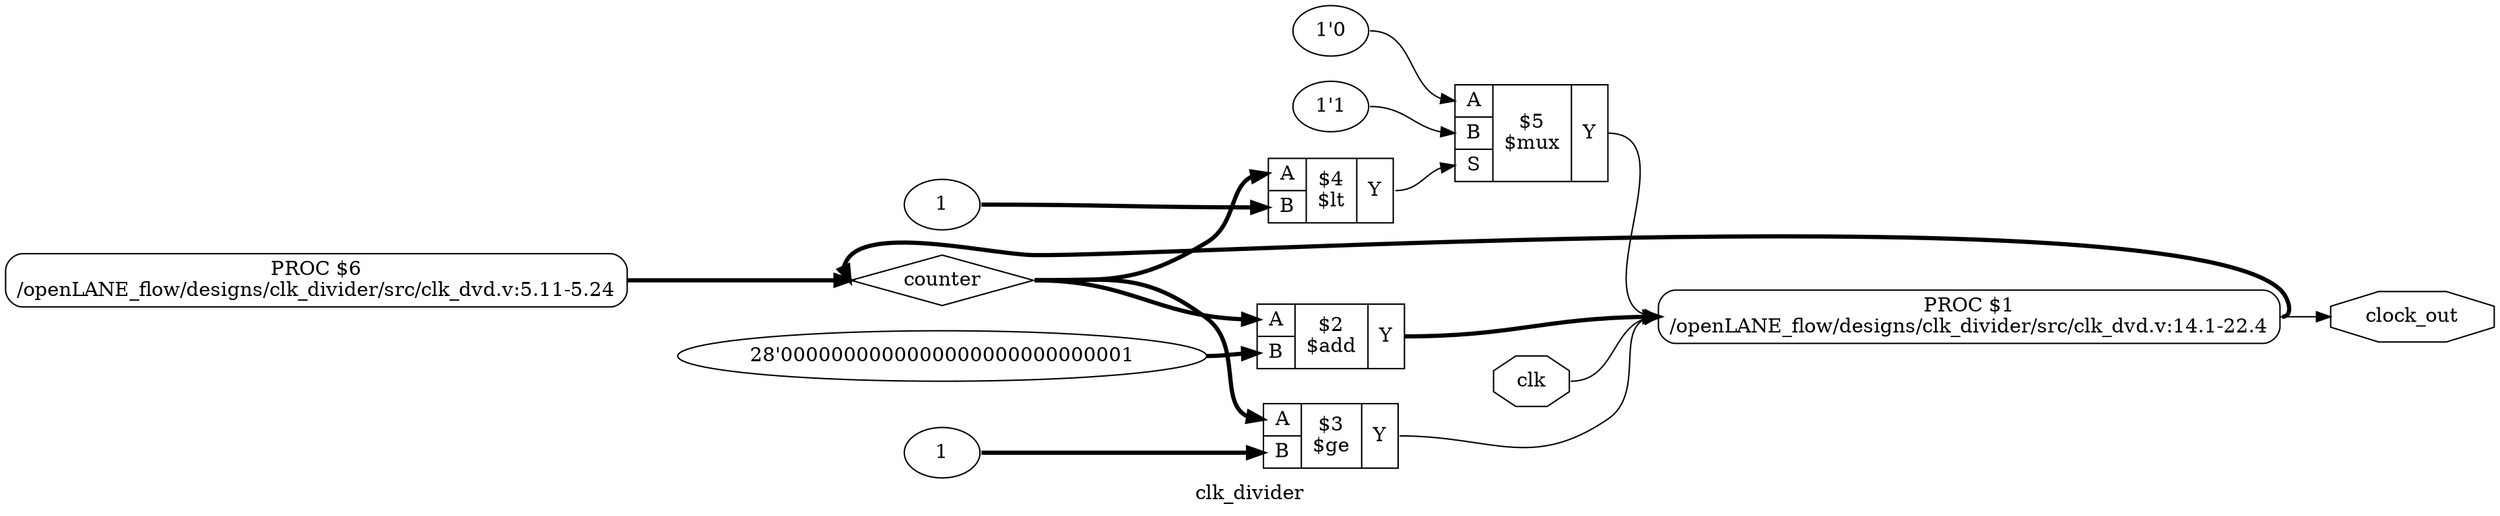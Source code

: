 digraph "clk_divider" {
label="clk_divider";
rankdir="LR";
remincross=true;
n8 [ shape=diamond, label="counter", color="black", fontcolor="black" ];
n9 [ shape=octagon, label="clock_out", color="black", fontcolor="black" ];
n10 [ shape=octagon, label="clk", color="black", fontcolor="black" ];
v0 [ label="1'1" ];
v1 [ label="1'0" ];
c15 [ shape=record, label="{{<p11> A|<p12> B|<p13> S}|$5\n$mux|{<p14> Y}}" ];
v2 [ label="1" ];
c16 [ shape=record, label="{{<p11> A|<p12> B}|$4\n$lt|{<p14> Y}}" ];
v3 [ label="1" ];
c17 [ shape=record, label="{{<p11> A|<p12> B}|$3\n$ge|{<p14> Y}}" ];
v4 [ label="28'0000000000000000000000000001" ];
c18 [ shape=record, label="{{<p11> A|<p12> B}|$2\n$add|{<p14> Y}}" ];
p5 [shape=box, style=rounded, label="PROC $6\n/openLANE_flow/designs/clk_divider/src/clk_dvd.v:5.11-5.24"];
p6 [shape=box, style=rounded, label="PROC $1\n/openLANE_flow/designs/clk_divider/src/clk_dvd.v:14.1-22.4"];
n10:e -> p6:w [color="black", label=""];
c15:p14:e -> p6:w [color="black", label=""];
c16:p14:e -> c15:p13:w [color="black", label=""];
c17:p14:e -> p6:w [color="black", label=""];
c18:p14:e -> p6:w [color="black", style="setlinewidth(3)", label=""];
p5:e -> n8:w [color="black", style="setlinewidth(3)", label=""];
p6:e -> n8:w [color="black", style="setlinewidth(3)", label=""];
n8:e -> c16:p11:w [color="black", style="setlinewidth(3)", label=""];
n8:e -> c17:p11:w [color="black", style="setlinewidth(3)", label=""];
n8:e -> c18:p11:w [color="black", style="setlinewidth(3)", label=""];
p6:e -> n9:w [color="black", label=""];
v0:e -> c15:p12:w [color="black", label=""];
v1:e -> c15:p11:w [color="black", label=""];
v2:e -> c16:p12:w [color="black", style="setlinewidth(3)", label=""];
v3:e -> c17:p12:w [color="black", style="setlinewidth(3)", label=""];
v4:e -> c18:p12:w [color="black", style="setlinewidth(3)", label=""];
}
